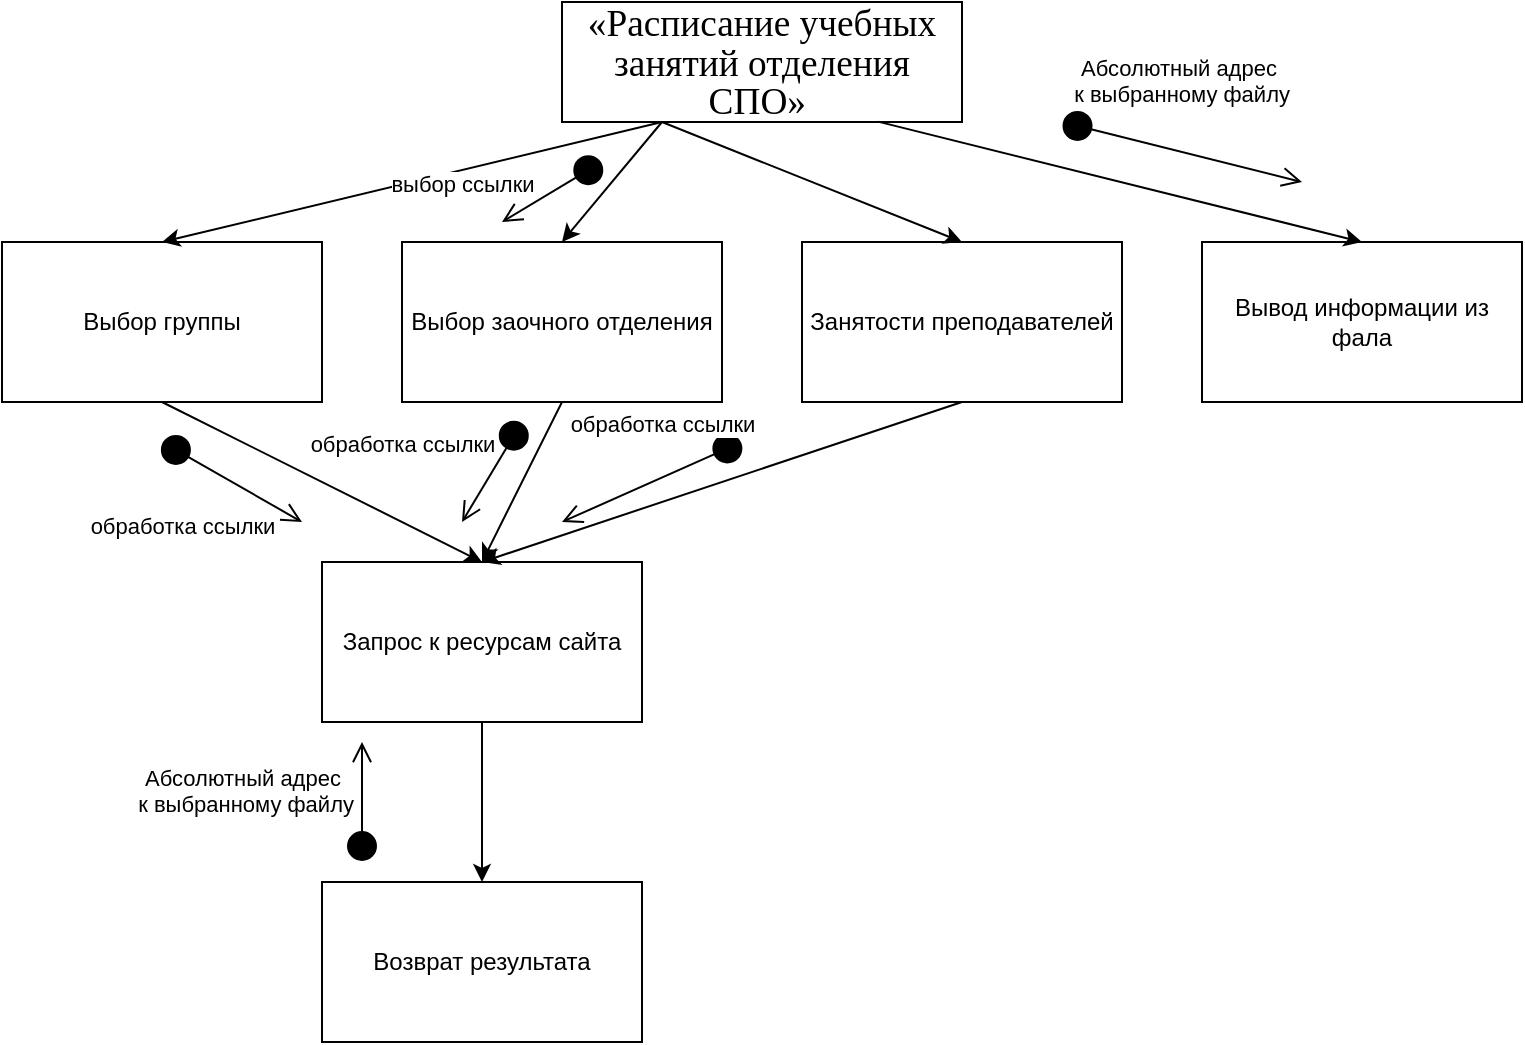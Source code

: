 <mxfile version="14.6.12" type="github">
  <diagram id="2YZIcnzYbvZeo6U6bEKa" name="Page-1">
    <mxGraphModel dx="1422" dy="772" grid="1" gridSize="10" guides="1" tooltips="1" connect="1" arrows="1" fold="1" page="1" pageScale="1" pageWidth="827" pageHeight="1169" math="0" shadow="0">
      <root>
        <mxCell id="0" />
        <mxCell id="1" parent="0" />
        <mxCell id="fxSPwmQOBAWAQMyvwawz-1" value="&lt;span style=&quot;font-size: 14.0pt ; line-height: 107% ; font-family: &amp;#34;times new roman&amp;#34; , serif&quot;&gt;&lt;font style=&quot;vertical-align: inherit&quot;&gt;&lt;font style=&quot;vertical-align: inherit&quot;&gt;«Расписание учебных занятий отделения СПО»&amp;nbsp;&lt;/font&gt;&lt;/font&gt;&lt;/span&gt;" style="rounded=0;whiteSpace=wrap;html=1;" parent="1" vertex="1">
          <mxGeometry x="320" width="200" height="60" as="geometry" />
        </mxCell>
        <mxCell id="fxSPwmQOBAWAQMyvwawz-2" value="&lt;font style=&quot;vertical-align: inherit&quot;&gt;&lt;font style=&quot;vertical-align: inherit&quot;&gt;&lt;font style=&quot;vertical-align: inherit&quot;&gt;&lt;font style=&quot;vertical-align: inherit&quot;&gt;Выбор группы&lt;/font&gt;&lt;/font&gt;&lt;/font&gt;&lt;/font&gt;" style="rounded=0;whiteSpace=wrap;html=1;" parent="1" vertex="1">
          <mxGeometry x="40" y="120" width="160" height="80" as="geometry" />
        </mxCell>
        <mxCell id="fxSPwmQOBAWAQMyvwawz-3" value="&lt;font style=&quot;vertical-align: inherit&quot;&gt;&lt;font style=&quot;vertical-align: inherit&quot;&gt;&lt;font style=&quot;vertical-align: inherit&quot;&gt;&lt;font style=&quot;vertical-align: inherit&quot;&gt;&lt;font style=&quot;vertical-align: inherit&quot;&gt;&lt;font style=&quot;vertical-align: inherit&quot;&gt;&lt;font style=&quot;vertical-align: inherit&quot;&gt;&lt;font style=&quot;vertical-align: inherit&quot;&gt;Выбор заочного отделения&lt;/font&gt;&lt;/font&gt;&lt;/font&gt;&lt;/font&gt;&lt;/font&gt;&lt;/font&gt;&lt;/font&gt;&lt;/font&gt;" style="rounded=0;whiteSpace=wrap;html=1;" parent="1" vertex="1">
          <mxGeometry x="240" y="120" width="160" height="80" as="geometry" />
        </mxCell>
        <mxCell id="fxSPwmQOBAWAQMyvwawz-4" value="&lt;font style=&quot;vertical-align: inherit&quot;&gt;&lt;font style=&quot;vertical-align: inherit&quot;&gt;&lt;font style=&quot;vertical-align: inherit&quot;&gt;&lt;font style=&quot;vertical-align: inherit&quot;&gt;&lt;font style=&quot;vertical-align: inherit&quot;&gt;&lt;font style=&quot;vertical-align: inherit&quot;&gt;&lt;font style=&quot;vertical-align: inherit&quot;&gt;&lt;font style=&quot;vertical-align: inherit&quot;&gt;&lt;font style=&quot;vertical-align: inherit&quot;&gt;&lt;font style=&quot;vertical-align: inherit&quot;&gt;Занятости преподавателей&lt;/font&gt;&lt;/font&gt;&lt;/font&gt;&lt;/font&gt;&lt;/font&gt;&lt;/font&gt;&lt;/font&gt;&lt;/font&gt;&lt;/font&gt;&lt;/font&gt;" style="rounded=0;whiteSpace=wrap;html=1;" parent="1" vertex="1">
          <mxGeometry x="440" y="120" width="160" height="80" as="geometry" />
        </mxCell>
        <mxCell id="fxSPwmQOBAWAQMyvwawz-5" value="&lt;font style=&quot;vertical-align: inherit&quot;&gt;&lt;font style=&quot;vertical-align: inherit&quot;&gt;&lt;font style=&quot;vertical-align: inherit&quot;&gt;&lt;font style=&quot;vertical-align: inherit&quot;&gt;Вывод информации из фала&lt;/font&gt;&lt;/font&gt;&lt;/font&gt;&lt;/font&gt;" style="rounded=0;whiteSpace=wrap;html=1;" parent="1" vertex="1">
          <mxGeometry x="640" y="120" width="160" height="80" as="geometry" />
        </mxCell>
        <mxCell id="fxSPwmQOBAWAQMyvwawz-6" value="" style="endArrow=classic;html=1;exitX=0.25;exitY=1;exitDx=0;exitDy=0;entryX=0.5;entryY=0;entryDx=0;entryDy=0;" parent="1" source="fxSPwmQOBAWAQMyvwawz-1" target="fxSPwmQOBAWAQMyvwawz-2" edge="1">
          <mxGeometry width="50" height="50" relative="1" as="geometry">
            <mxPoint x="390" y="200" as="sourcePoint" />
            <mxPoint x="440" y="150" as="targetPoint" />
          </mxGeometry>
        </mxCell>
        <mxCell id="fxSPwmQOBAWAQMyvwawz-7" value="" style="endArrow=classic;html=1;entryX=0.5;entryY=0;entryDx=0;entryDy=0;" parent="1" target="fxSPwmQOBAWAQMyvwawz-3" edge="1">
          <mxGeometry width="50" height="50" relative="1" as="geometry">
            <mxPoint x="370" y="60" as="sourcePoint" />
            <mxPoint x="130" y="130" as="targetPoint" />
          </mxGeometry>
        </mxCell>
        <mxCell id="fxSPwmQOBAWAQMyvwawz-8" value="" style="endArrow=classic;html=1;entryX=0.5;entryY=0;entryDx=0;entryDy=0;" parent="1" target="fxSPwmQOBAWAQMyvwawz-4" edge="1">
          <mxGeometry width="50" height="50" relative="1" as="geometry">
            <mxPoint x="370" y="60" as="sourcePoint" />
            <mxPoint x="330" y="130" as="targetPoint" />
          </mxGeometry>
        </mxCell>
        <mxCell id="fxSPwmQOBAWAQMyvwawz-10" value="&lt;font style=&quot;vertical-align: inherit&quot;&gt;&lt;font style=&quot;vertical-align: inherit&quot;&gt;выбор ссылки&lt;/font&gt;&lt;/font&gt;" style="html=1;verticalAlign=bottom;startArrow=circle;startFill=1;endArrow=open;startSize=6;endSize=8;" parent="1" edge="1">
          <mxGeometry x="1" y="-22" width="80" relative="1" as="geometry">
            <mxPoint x="340" y="80" as="sourcePoint" />
            <mxPoint x="290" y="110" as="targetPoint" />
            <mxPoint x="-9" y="9" as="offset" />
          </mxGeometry>
        </mxCell>
        <mxCell id="fxSPwmQOBAWAQMyvwawz-12" value="" style="endArrow=classic;html=1;entryX=0.5;entryY=0;entryDx=0;entryDy=0;exitX=0.79;exitY=0.997;exitDx=0;exitDy=0;exitPerimeter=0;" parent="1" source="fxSPwmQOBAWAQMyvwawz-1" target="fxSPwmQOBAWAQMyvwawz-5" edge="1">
          <mxGeometry width="50" height="50" relative="1" as="geometry">
            <mxPoint x="380" y="70" as="sourcePoint" />
            <mxPoint x="530" y="130" as="targetPoint" />
          </mxGeometry>
        </mxCell>
        <mxCell id="fxSPwmQOBAWAQMyvwawz-13" value="&lt;font style=&quot;vertical-align: inherit&quot;&gt;&lt;font style=&quot;vertical-align: inherit&quot;&gt;&lt;font style=&quot;vertical-align: inherit&quot;&gt;&lt;font style=&quot;vertical-align: inherit&quot;&gt;&lt;font style=&quot;vertical-align: inherit&quot;&gt;&lt;font style=&quot;vertical-align: inherit&quot;&gt;Запрос к ресурсам сайта&lt;/font&gt;&lt;/font&gt;&lt;/font&gt;&lt;/font&gt;&lt;/font&gt;&lt;/font&gt;" style="rounded=0;whiteSpace=wrap;html=1;" parent="1" vertex="1">
          <mxGeometry x="200" y="280" width="160" height="80" as="geometry" />
        </mxCell>
        <mxCell id="fxSPwmQOBAWAQMyvwawz-16" value="" style="endArrow=classic;html=1;exitX=0.5;exitY=1;exitDx=0;exitDy=0;entryX=0.5;entryY=0;entryDx=0;entryDy=0;" parent="1" source="fxSPwmQOBAWAQMyvwawz-2" target="fxSPwmQOBAWAQMyvwawz-13" edge="1">
          <mxGeometry width="50" height="50" relative="1" as="geometry">
            <mxPoint x="380" y="70" as="sourcePoint" />
            <mxPoint x="130" y="130" as="targetPoint" />
          </mxGeometry>
        </mxCell>
        <mxCell id="fxSPwmQOBAWAQMyvwawz-17" value="" style="endArrow=classic;html=1;entryX=0.5;entryY=0;entryDx=0;entryDy=0;" parent="1" target="fxSPwmQOBAWAQMyvwawz-13" edge="1">
          <mxGeometry width="50" height="50" relative="1" as="geometry">
            <mxPoint x="320" y="200" as="sourcePoint" />
            <mxPoint x="330" y="130" as="targetPoint" />
          </mxGeometry>
        </mxCell>
        <mxCell id="fxSPwmQOBAWAQMyvwawz-18" value="" style="endArrow=classic;html=1;exitX=0.5;exitY=1;exitDx=0;exitDy=0;" parent="1" source="fxSPwmQOBAWAQMyvwawz-4" edge="1">
          <mxGeometry width="50" height="50" relative="1" as="geometry">
            <mxPoint x="330" y="210" as="sourcePoint" />
            <mxPoint x="280" y="280" as="targetPoint" />
          </mxGeometry>
        </mxCell>
        <mxCell id="fxSPwmQOBAWAQMyvwawz-20" value="&lt;font style=&quot;vertical-align: inherit&quot;&gt;&lt;font style=&quot;vertical-align: inherit&quot;&gt;&lt;font style=&quot;vertical-align: inherit&quot;&gt;&lt;font style=&quot;vertical-align: inherit&quot;&gt;обработка ссылки&lt;/font&gt;&lt;/font&gt;&lt;/font&gt;&lt;/font&gt;" style="html=1;verticalAlign=bottom;startArrow=circle;startFill=1;endArrow=open;startSize=6;endSize=8;" parent="1" edge="1">
          <mxGeometry x="-0.169" y="-38" width="80" relative="1" as="geometry">
            <mxPoint x="120" y="220" as="sourcePoint" />
            <mxPoint x="190" y="260" as="targetPoint" />
            <mxPoint y="1" as="offset" />
          </mxGeometry>
        </mxCell>
        <mxCell id="fxSPwmQOBAWAQMyvwawz-21" value="&lt;font style=&quot;vertical-align: inherit&quot;&gt;&lt;font style=&quot;vertical-align: inherit&quot;&gt;&lt;font style=&quot;vertical-align: inherit&quot;&gt;&lt;font style=&quot;vertical-align: inherit&quot;&gt;обработка ссылки&lt;/font&gt;&lt;/font&gt;&lt;/font&gt;&lt;/font&gt;" style="html=1;verticalAlign=bottom;startArrow=circle;startFill=1;endArrow=open;startSize=6;endSize=8;" parent="1" edge="1">
          <mxGeometry x="0.647" y="-41" width="80" relative="1" as="geometry">
            <mxPoint x="300" y="210" as="sourcePoint" />
            <mxPoint x="270" y="260" as="targetPoint" />
            <mxPoint as="offset" />
          </mxGeometry>
        </mxCell>
        <mxCell id="fxSPwmQOBAWAQMyvwawz-22" value="&lt;font style=&quot;vertical-align: inherit&quot;&gt;&lt;font style=&quot;vertical-align: inherit&quot;&gt;&lt;font style=&quot;vertical-align: inherit&quot;&gt;&lt;font style=&quot;vertical-align: inherit&quot;&gt;обработка ссылки&lt;/font&gt;&lt;/font&gt;&lt;/font&gt;&lt;/font&gt;" style="html=1;verticalAlign=bottom;startArrow=circle;startFill=1;endArrow=open;startSize=6;endSize=8;" parent="1" edge="1">
          <mxGeometry x="-0.258" y="-16" width="80" relative="1" as="geometry">
            <mxPoint x="410" y="220" as="sourcePoint" />
            <mxPoint x="320" y="260" as="targetPoint" />
            <mxPoint as="offset" />
          </mxGeometry>
        </mxCell>
        <mxCell id="fxSPwmQOBAWAQMyvwawz-23" value="&lt;font style=&quot;vertical-align: inherit&quot;&gt;&lt;font style=&quot;vertical-align: inherit&quot;&gt;&lt;font style=&quot;vertical-align: inherit&quot;&gt;&lt;font style=&quot;vertical-align: inherit&quot;&gt;&lt;font style=&quot;vertical-align: inherit&quot;&gt;&lt;font style=&quot;vertical-align: inherit&quot;&gt;&lt;font style=&quot;vertical-align: inherit&quot;&gt;&lt;font style=&quot;vertical-align: inherit&quot;&gt;&lt;font style=&quot;vertical-align: inherit&quot;&gt;&lt;font style=&quot;vertical-align: inherit&quot;&gt;Возврат результата&lt;/font&gt;&lt;/font&gt;&lt;/font&gt;&lt;/font&gt;&lt;/font&gt;&lt;/font&gt;&lt;/font&gt;&lt;/font&gt;&lt;/font&gt;&lt;/font&gt;" style="rounded=0;whiteSpace=wrap;html=1;" parent="1" vertex="1">
          <mxGeometry x="200" y="440" width="160" height="80" as="geometry" />
        </mxCell>
        <mxCell id="fxSPwmQOBAWAQMyvwawz-24" value="" style="endArrow=classic;html=1;exitX=0.5;exitY=1;exitDx=0;exitDy=0;entryX=0.5;entryY=0;entryDx=0;entryDy=0;" parent="1" source="fxSPwmQOBAWAQMyvwawz-13" target="fxSPwmQOBAWAQMyvwawz-23" edge="1">
          <mxGeometry width="50" height="50" relative="1" as="geometry">
            <mxPoint x="240" y="370" as="sourcePoint" />
            <mxPoint x="400" y="450" as="targetPoint" />
          </mxGeometry>
        </mxCell>
        <mxCell id="fxSPwmQOBAWAQMyvwawz-25" value="&lt;font style=&quot;vertical-align: inherit&quot;&gt;&lt;font style=&quot;vertical-align: inherit&quot;&gt;&lt;font style=&quot;vertical-align: inherit&quot;&gt;&lt;font style=&quot;vertical-align: inherit&quot;&gt;&lt;font style=&quot;vertical-align: inherit&quot;&gt;&lt;font style=&quot;vertical-align: inherit&quot;&gt;&lt;font style=&quot;vertical-align: inherit&quot;&gt;&lt;font style=&quot;vertical-align: inherit&quot;&gt;&lt;font style=&quot;vertical-align: inherit&quot;&gt;&lt;font style=&quot;vertical-align: inherit&quot;&gt;Абсолютный адрес &lt;/font&gt;&lt;/font&gt;&lt;br&gt;&lt;font style=&quot;vertical-align: inherit&quot;&gt;&lt;font style=&quot;vertical-align: inherit&quot;&gt;&amp;nbsp;к выбранному файлу&lt;/font&gt;&lt;/font&gt;&lt;/font&gt;&lt;/font&gt;&lt;/font&gt;&lt;/font&gt;&lt;/font&gt;&lt;/font&gt;&lt;/font&gt;&lt;/font&gt;" style="html=1;verticalAlign=bottom;startArrow=circle;startFill=1;endArrow=open;startSize=6;endSize=8;" parent="1" edge="1">
          <mxGeometry x="-0.333" y="60" width="80" relative="1" as="geometry">
            <mxPoint x="220" y="430" as="sourcePoint" />
            <mxPoint x="220" y="370" as="targetPoint" />
            <mxPoint as="offset" />
          </mxGeometry>
        </mxCell>
        <mxCell id="fxSPwmQOBAWAQMyvwawz-26" value="&lt;font style=&quot;vertical-align: inherit&quot;&gt;&lt;font style=&quot;vertical-align: inherit&quot;&gt;&lt;font style=&quot;vertical-align: inherit&quot;&gt;&lt;font style=&quot;vertical-align: inherit&quot;&gt;&lt;font style=&quot;vertical-align: inherit&quot;&gt;&lt;font style=&quot;vertical-align: inherit&quot;&gt;&lt;font style=&quot;vertical-align: inherit&quot;&gt;&lt;font style=&quot;vertical-align: inherit&quot;&gt;&lt;font style=&quot;vertical-align: inherit&quot;&gt;&lt;font style=&quot;vertical-align: inherit&quot;&gt;Абсолютный адрес &lt;/font&gt;&lt;/font&gt;&lt;br&gt;&lt;font style=&quot;vertical-align: inherit&quot;&gt;&lt;font style=&quot;vertical-align: inherit&quot;&gt;&amp;nbsp;к выбранному файлу&lt;/font&gt;&lt;/font&gt;&lt;/font&gt;&lt;/font&gt;&lt;/font&gt;&lt;/font&gt;&lt;/font&gt;&lt;/font&gt;&lt;/font&gt;&lt;/font&gt;" style="html=1;verticalAlign=bottom;startArrow=circle;startFill=1;endArrow=open;startSize=6;endSize=8;" parent="1" edge="1">
          <mxGeometry x="-0.1" y="19" width="80" relative="1" as="geometry">
            <mxPoint x="570" y="60" as="sourcePoint" />
            <mxPoint x="690" y="90" as="targetPoint" />
            <mxPoint as="offset" />
          </mxGeometry>
        </mxCell>
      </root>
    </mxGraphModel>
  </diagram>
</mxfile>
